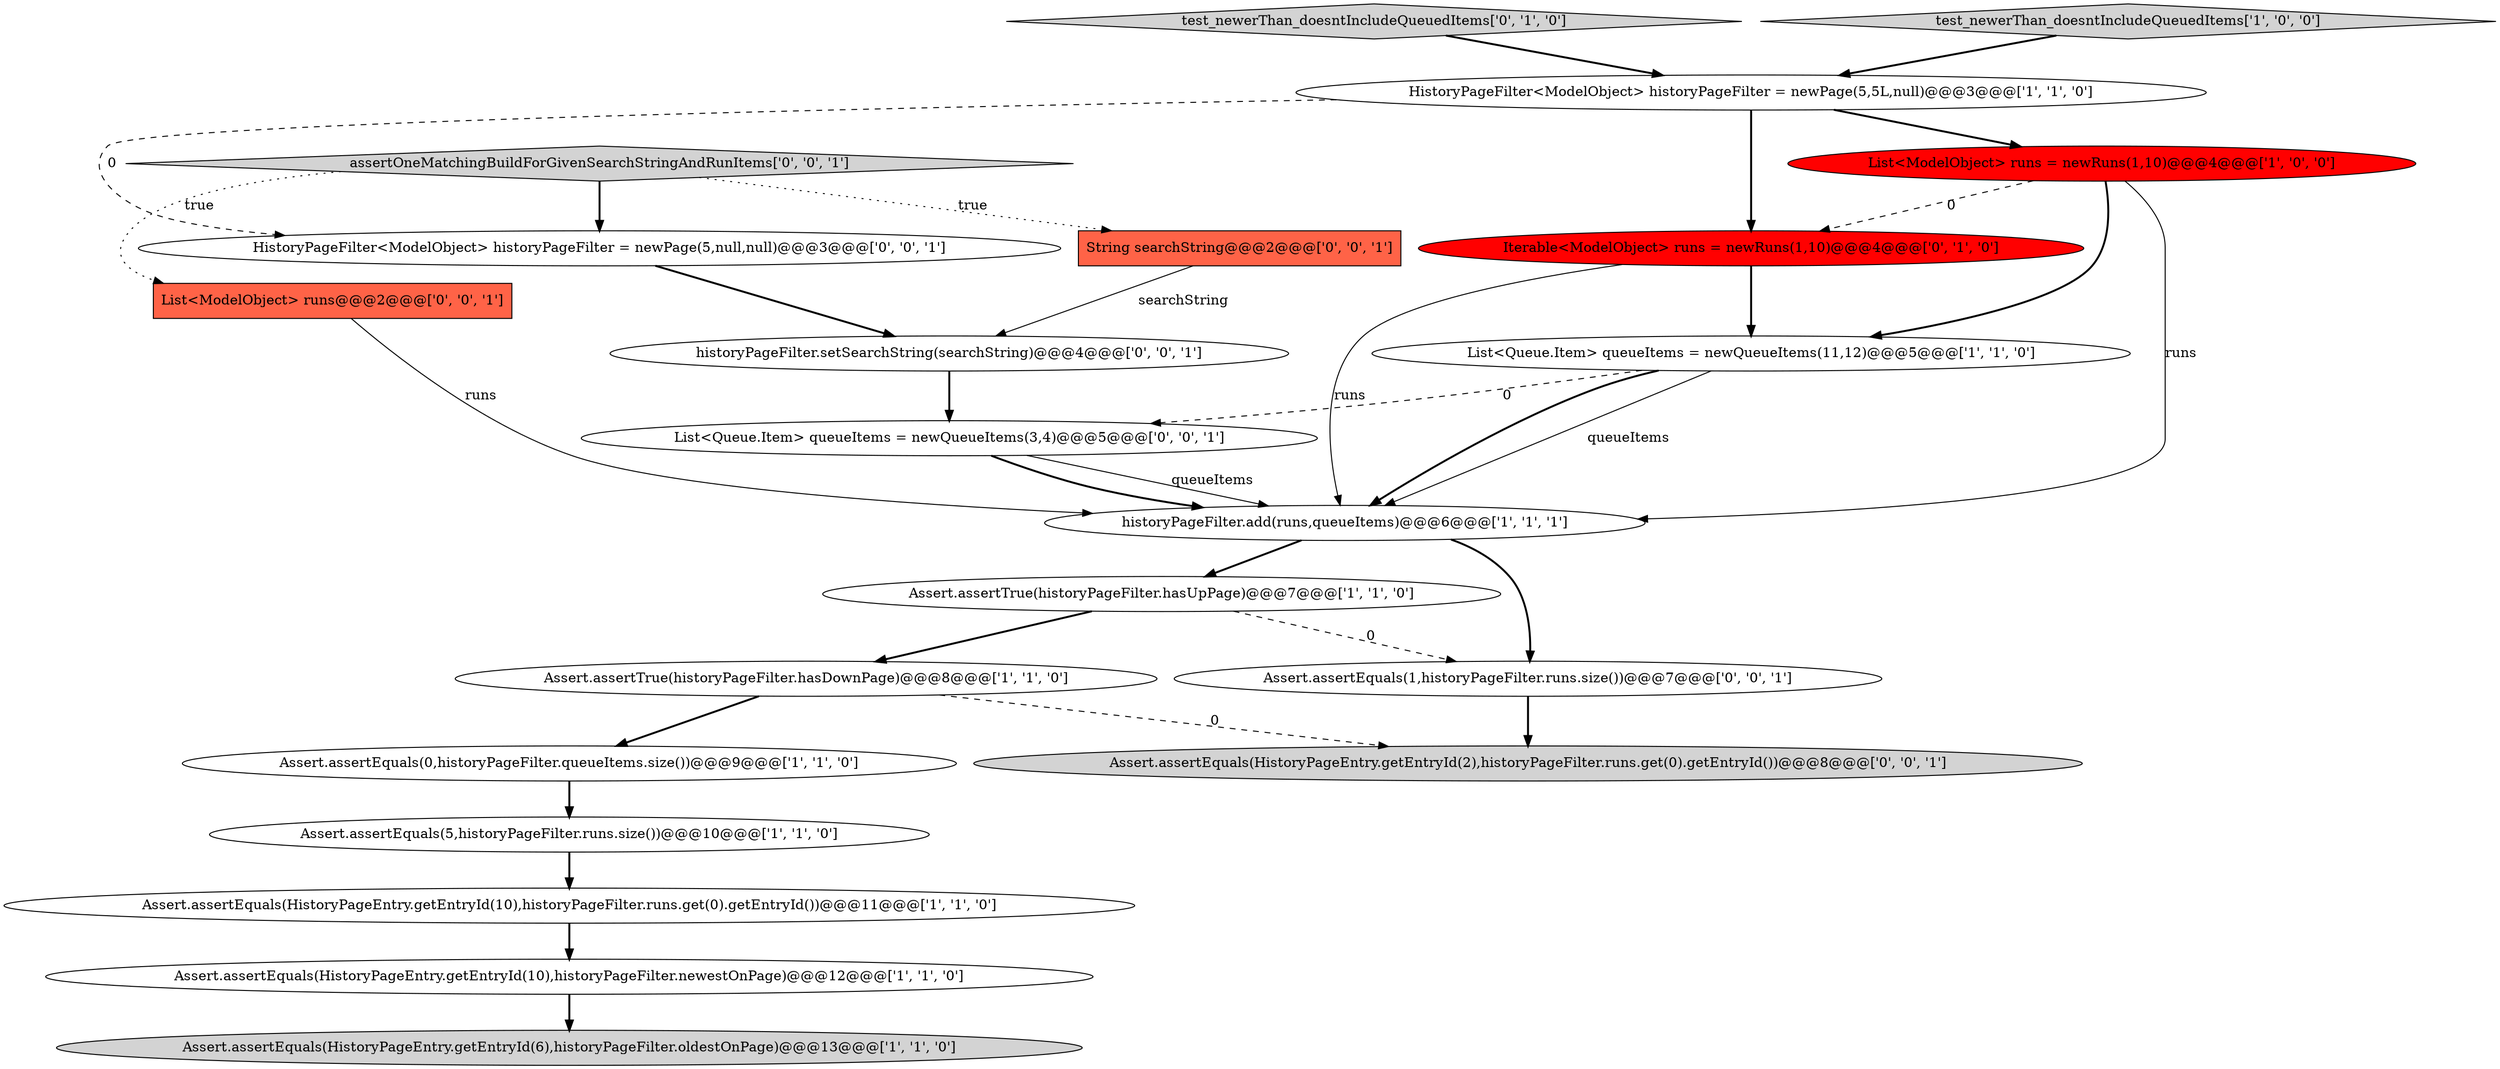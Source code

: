 digraph {
19 [style = filled, label = "historyPageFilter.setSearchString(searchString)@@@4@@@['0', '0', '1']", fillcolor = white, shape = ellipse image = "AAA0AAABBB3BBB"];
17 [style = filled, label = "List<ModelObject> runs@@@2@@@['0', '0', '1']", fillcolor = tomato, shape = box image = "AAA0AAABBB3BBB"];
13 [style = filled, label = "test_newerThan_doesntIncludeQueuedItems['0', '1', '0']", fillcolor = lightgray, shape = diamond image = "AAA0AAABBB2BBB"];
9 [style = filled, label = "Assert.assertTrue(historyPageFilter.hasDownPage)@@@8@@@['1', '1', '0']", fillcolor = white, shape = ellipse image = "AAA0AAABBB1BBB"];
14 [style = filled, label = "HistoryPageFilter<ModelObject> historyPageFilter = newPage(5,null,null)@@@3@@@['0', '0', '1']", fillcolor = white, shape = ellipse image = "AAA0AAABBB3BBB"];
10 [style = filled, label = "Assert.assertTrue(historyPageFilter.hasUpPage)@@@7@@@['1', '1', '0']", fillcolor = white, shape = ellipse image = "AAA0AAABBB1BBB"];
12 [style = filled, label = "Iterable<ModelObject> runs = newRuns(1,10)@@@4@@@['0', '1', '0']", fillcolor = red, shape = ellipse image = "AAA1AAABBB2BBB"];
15 [style = filled, label = "List<Queue.Item> queueItems = newQueueItems(3,4)@@@5@@@['0', '0', '1']", fillcolor = white, shape = ellipse image = "AAA0AAABBB3BBB"];
0 [style = filled, label = "historyPageFilter.add(runs,queueItems)@@@6@@@['1', '1', '1']", fillcolor = white, shape = ellipse image = "AAA0AAABBB1BBB"];
5 [style = filled, label = "Assert.assertEquals(HistoryPageEntry.getEntryId(6),historyPageFilter.oldestOnPage)@@@13@@@['1', '1', '0']", fillcolor = lightgray, shape = ellipse image = "AAA0AAABBB1BBB"];
6 [style = filled, label = "test_newerThan_doesntIncludeQueuedItems['1', '0', '0']", fillcolor = lightgray, shape = diamond image = "AAA0AAABBB1BBB"];
21 [style = filled, label = "Assert.assertEquals(1,historyPageFilter.runs.size())@@@7@@@['0', '0', '1']", fillcolor = white, shape = ellipse image = "AAA0AAABBB3BBB"];
20 [style = filled, label = "String searchString@@@2@@@['0', '0', '1']", fillcolor = tomato, shape = box image = "AAA0AAABBB3BBB"];
7 [style = filled, label = "List<ModelObject> runs = newRuns(1,10)@@@4@@@['1', '0', '0']", fillcolor = red, shape = ellipse image = "AAA1AAABBB1BBB"];
11 [style = filled, label = "Assert.assertEquals(5,historyPageFilter.runs.size())@@@10@@@['1', '1', '0']", fillcolor = white, shape = ellipse image = "AAA0AAABBB1BBB"];
8 [style = filled, label = "HistoryPageFilter<ModelObject> historyPageFilter = newPage(5,5L,null)@@@3@@@['1', '1', '0']", fillcolor = white, shape = ellipse image = "AAA0AAABBB1BBB"];
18 [style = filled, label = "Assert.assertEquals(HistoryPageEntry.getEntryId(2),historyPageFilter.runs.get(0).getEntryId())@@@8@@@['0', '0', '1']", fillcolor = lightgray, shape = ellipse image = "AAA0AAABBB3BBB"];
4 [style = filled, label = "Assert.assertEquals(0,historyPageFilter.queueItems.size())@@@9@@@['1', '1', '0']", fillcolor = white, shape = ellipse image = "AAA0AAABBB1BBB"];
3 [style = filled, label = "List<Queue.Item> queueItems = newQueueItems(11,12)@@@5@@@['1', '1', '0']", fillcolor = white, shape = ellipse image = "AAA0AAABBB1BBB"];
1 [style = filled, label = "Assert.assertEquals(HistoryPageEntry.getEntryId(10),historyPageFilter.runs.get(0).getEntryId())@@@11@@@['1', '1', '0']", fillcolor = white, shape = ellipse image = "AAA0AAABBB1BBB"];
2 [style = filled, label = "Assert.assertEquals(HistoryPageEntry.getEntryId(10),historyPageFilter.newestOnPage)@@@12@@@['1', '1', '0']", fillcolor = white, shape = ellipse image = "AAA0AAABBB1BBB"];
16 [style = filled, label = "assertOneMatchingBuildForGivenSearchStringAndRunItems['0', '0', '1']", fillcolor = lightgray, shape = diamond image = "AAA0AAABBB3BBB"];
10->21 [style = dashed, label="0"];
7->0 [style = solid, label="runs"];
11->1 [style = bold, label=""];
9->18 [style = dashed, label="0"];
9->4 [style = bold, label=""];
16->17 [style = dotted, label="true"];
16->20 [style = dotted, label="true"];
14->19 [style = bold, label=""];
0->21 [style = bold, label=""];
8->14 [style = dashed, label="0"];
21->18 [style = bold, label=""];
7->3 [style = bold, label=""];
3->0 [style = bold, label=""];
8->7 [style = bold, label=""];
20->19 [style = solid, label="searchString"];
0->10 [style = bold, label=""];
3->0 [style = solid, label="queueItems"];
15->0 [style = bold, label=""];
6->8 [style = bold, label=""];
7->12 [style = dashed, label="0"];
3->15 [style = dashed, label="0"];
16->14 [style = bold, label=""];
15->0 [style = solid, label="queueItems"];
10->9 [style = bold, label=""];
1->2 [style = bold, label=""];
12->3 [style = bold, label=""];
13->8 [style = bold, label=""];
19->15 [style = bold, label=""];
4->11 [style = bold, label=""];
8->12 [style = bold, label=""];
12->0 [style = solid, label="runs"];
17->0 [style = solid, label="runs"];
2->5 [style = bold, label=""];
}
